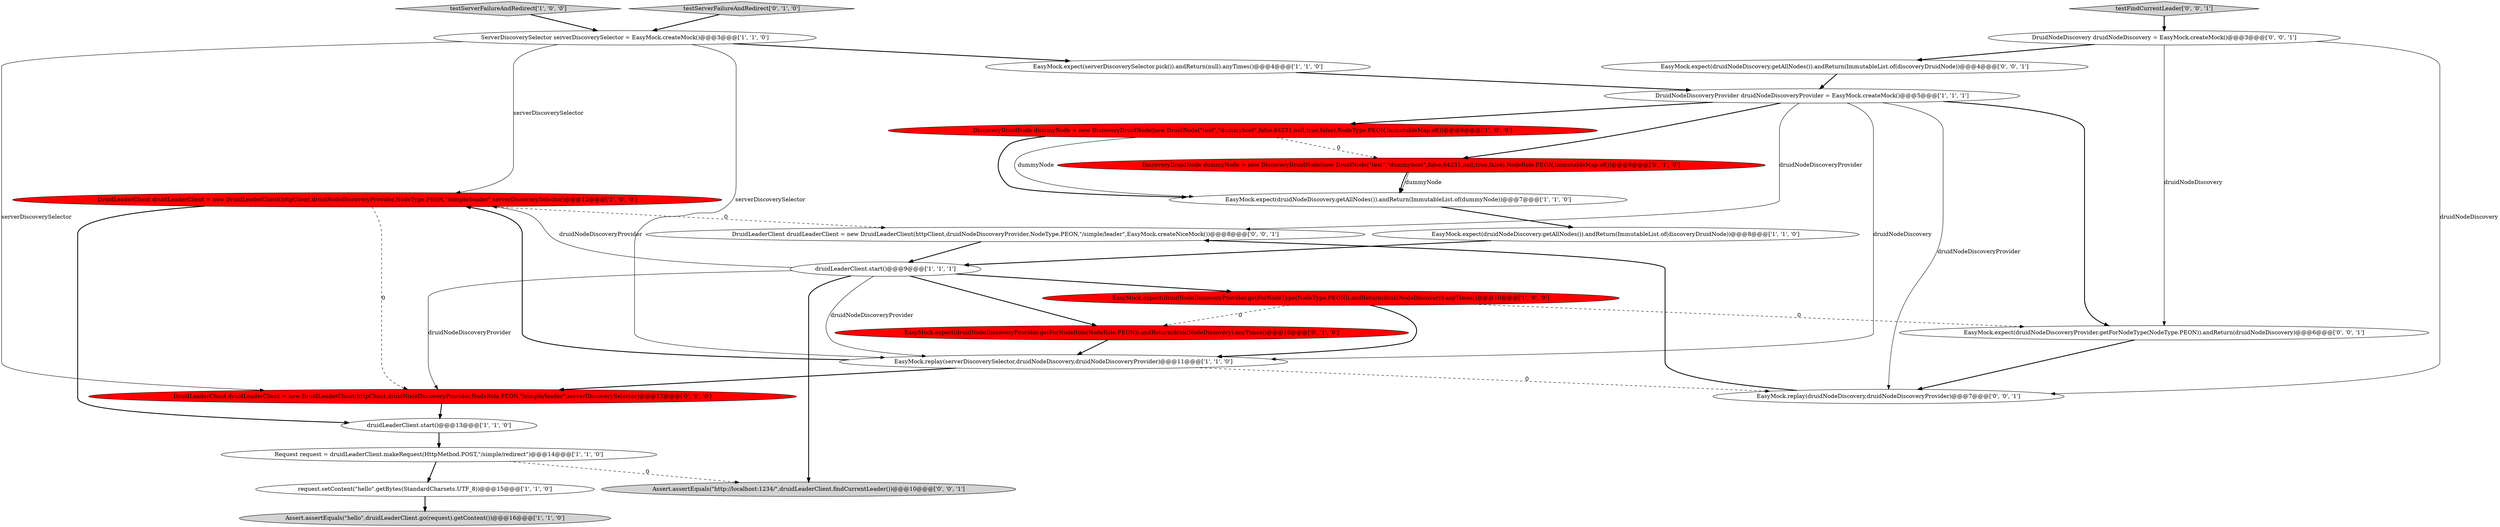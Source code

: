 digraph {
11 [style = filled, label = "ServerDiscoverySelector serverDiscoverySelector = EasyMock.createMock()@@@3@@@['1', '1', '0']", fillcolor = white, shape = ellipse image = "AAA0AAABBB1BBB"];
8 [style = filled, label = "druidLeaderClient.start()@@@13@@@['1', '1', '0']", fillcolor = white, shape = ellipse image = "AAA0AAABBB1BBB"];
21 [style = filled, label = "EasyMock.expect(druidNodeDiscoveryProvider.getForNodeType(NodeType.PEON)).andReturn(druidNodeDiscovery)@@@6@@@['0', '0', '1']", fillcolor = white, shape = ellipse image = "AAA0AAABBB3BBB"];
25 [style = filled, label = "EasyMock.expect(druidNodeDiscovery.getAllNodes()).andReturn(ImmutableList.of(discoveryDruidNode))@@@4@@@['0', '0', '1']", fillcolor = white, shape = ellipse image = "AAA0AAABBB3BBB"];
10 [style = filled, label = "Request request = druidLeaderClient.makeRequest(HttpMethod.POST,\"/simple/redirect\")@@@14@@@['1', '1', '0']", fillcolor = white, shape = ellipse image = "AAA0AAABBB1BBB"];
7 [style = filled, label = "DruidNodeDiscoveryProvider druidNodeDiscoveryProvider = EasyMock.createMock()@@@5@@@['1', '1', '1']", fillcolor = white, shape = ellipse image = "AAA0AAABBB1BBB"];
14 [style = filled, label = "EasyMock.expect(druidNodeDiscovery.getAllNodes()).andReturn(ImmutableList.of(dummyNode))@@@7@@@['1', '1', '0']", fillcolor = white, shape = ellipse image = "AAA0AAABBB1BBB"];
17 [style = filled, label = "DruidLeaderClient druidLeaderClient = new DruidLeaderClient(httpClient,druidNodeDiscoveryProvider,NodeRole.PEON,\"/simple/leader\",serverDiscoverySelector)@@@12@@@['0', '1', '0']", fillcolor = red, shape = ellipse image = "AAA1AAABBB2BBB"];
0 [style = filled, label = "DruidLeaderClient druidLeaderClient = new DruidLeaderClient(httpClient,druidNodeDiscoveryProvider,NodeType.PEON,\"/simple/leader\",serverDiscoverySelector)@@@12@@@['1', '0', '0']", fillcolor = red, shape = ellipse image = "AAA1AAABBB1BBB"];
24 [style = filled, label = "DruidNodeDiscovery druidNodeDiscovery = EasyMock.createMock()@@@3@@@['0', '0', '1']", fillcolor = white, shape = ellipse image = "AAA0AAABBB3BBB"];
18 [style = filled, label = "DiscoveryDruidNode dummyNode = new DiscoveryDruidNode(new DruidNode(\"test\",\"dummyhost\",false,64231,null,true,false),NodeRole.PEON,ImmutableMap.of())@@@6@@@['0', '1', '0']", fillcolor = red, shape = ellipse image = "AAA1AAABBB2BBB"];
2 [style = filled, label = "druidLeaderClient.start()@@@9@@@['1', '1', '1']", fillcolor = white, shape = ellipse image = "AAA0AAABBB1BBB"];
15 [style = filled, label = "testServerFailureAndRedirect['0', '1', '0']", fillcolor = lightgray, shape = diamond image = "AAA0AAABBB2BBB"];
12 [style = filled, label = "EasyMock.expect(serverDiscoverySelector.pick()).andReturn(null).anyTimes()@@@4@@@['1', '1', '0']", fillcolor = white, shape = ellipse image = "AAA0AAABBB1BBB"];
4 [style = filled, label = "EasyMock.replay(serverDiscoverySelector,druidNodeDiscovery,druidNodeDiscoveryProvider)@@@11@@@['1', '1', '0']", fillcolor = white, shape = ellipse image = "AAA0AAABBB1BBB"];
19 [style = filled, label = "testFindCurrentLeader['0', '0', '1']", fillcolor = lightgray, shape = diamond image = "AAA0AAABBB3BBB"];
3 [style = filled, label = "DiscoveryDruidNode dummyNode = new DiscoveryDruidNode(new DruidNode(\"test\",\"dummyhost\",false,64231,null,true,false),NodeType.PEON,ImmutableMap.of())@@@6@@@['1', '0', '0']", fillcolor = red, shape = ellipse image = "AAA1AAABBB1BBB"];
1 [style = filled, label = "EasyMock.expect(druidNodeDiscovery.getAllNodes()).andReturn(ImmutableList.of(discoveryDruidNode))@@@8@@@['1', '1', '0']", fillcolor = white, shape = ellipse image = "AAA0AAABBB1BBB"];
13 [style = filled, label = "Assert.assertEquals(\"hello\",druidLeaderClient.go(request).getContent())@@@16@@@['1', '1', '0']", fillcolor = lightgray, shape = ellipse image = "AAA0AAABBB1BBB"];
23 [style = filled, label = "Assert.assertEquals(\"http://localhost:1234/\",druidLeaderClient.findCurrentLeader())@@@10@@@['0', '0', '1']", fillcolor = lightgray, shape = ellipse image = "AAA0AAABBB3BBB"];
5 [style = filled, label = "EasyMock.expect(druidNodeDiscoveryProvider.getForNodeType(NodeType.PEON)).andReturn(druidNodeDiscovery).anyTimes()@@@10@@@['1', '0', '0']", fillcolor = red, shape = ellipse image = "AAA1AAABBB1BBB"];
6 [style = filled, label = "request.setContent(\"hello\".getBytes(StandardCharsets.UTF_8))@@@15@@@['1', '1', '0']", fillcolor = white, shape = ellipse image = "AAA0AAABBB1BBB"];
22 [style = filled, label = "DruidLeaderClient druidLeaderClient = new DruidLeaderClient(httpClient,druidNodeDiscoveryProvider,NodeType.PEON,\"/simple/leader\",EasyMock.createNiceMock())@@@8@@@['0', '0', '1']", fillcolor = white, shape = ellipse image = "AAA0AAABBB3BBB"];
20 [style = filled, label = "EasyMock.replay(druidNodeDiscovery,druidNodeDiscoveryProvider)@@@7@@@['0', '0', '1']", fillcolor = white, shape = ellipse image = "AAA0AAABBB3BBB"];
9 [style = filled, label = "testServerFailureAndRedirect['1', '0', '0']", fillcolor = lightgray, shape = diamond image = "AAA0AAABBB1BBB"];
16 [style = filled, label = "EasyMock.expect(druidNodeDiscoveryProvider.getForNodeRole(NodeRole.PEON)).andReturn(druidNodeDiscovery).anyTimes()@@@10@@@['0', '1', '0']", fillcolor = red, shape = ellipse image = "AAA1AAABBB2BBB"];
17->8 [style = bold, label=""];
8->10 [style = bold, label=""];
11->0 [style = solid, label="serverDiscoverySelector"];
22->2 [style = bold, label=""];
9->11 [style = bold, label=""];
4->17 [style = bold, label=""];
2->4 [style = solid, label="druidNodeDiscoveryProvider"];
18->14 [style = solid, label="dummyNode"];
24->20 [style = solid, label="druidNodeDiscovery"];
7->22 [style = solid, label="druidNodeDiscoveryProvider"];
24->21 [style = solid, label="druidNodeDiscovery"];
3->18 [style = dashed, label="0"];
3->14 [style = bold, label=""];
2->0 [style = solid, label="druidNodeDiscoveryProvider"];
3->14 [style = solid, label="dummyNode"];
11->12 [style = bold, label=""];
25->7 [style = bold, label=""];
0->17 [style = dashed, label="0"];
10->6 [style = bold, label=""];
0->22 [style = dashed, label="0"];
12->7 [style = bold, label=""];
7->3 [style = bold, label=""];
14->1 [style = bold, label=""];
7->20 [style = solid, label="druidNodeDiscoveryProvider"];
4->0 [style = bold, label=""];
20->22 [style = bold, label=""];
19->24 [style = bold, label=""];
5->16 [style = dashed, label="0"];
2->23 [style = bold, label=""];
2->17 [style = solid, label="druidNodeDiscoveryProvider"];
21->20 [style = bold, label=""];
15->11 [style = bold, label=""];
4->20 [style = dashed, label="0"];
24->25 [style = bold, label=""];
6->13 [style = bold, label=""];
11->4 [style = solid, label="serverDiscoverySelector"];
5->4 [style = bold, label=""];
0->8 [style = bold, label=""];
7->18 [style = bold, label=""];
7->21 [style = bold, label=""];
5->21 [style = dashed, label="0"];
1->2 [style = bold, label=""];
16->4 [style = bold, label=""];
11->17 [style = solid, label="serverDiscoverySelector"];
18->14 [style = bold, label=""];
10->23 [style = dashed, label="0"];
7->4 [style = solid, label="druidNodeDiscovery"];
2->5 [style = bold, label=""];
2->16 [style = bold, label=""];
}
